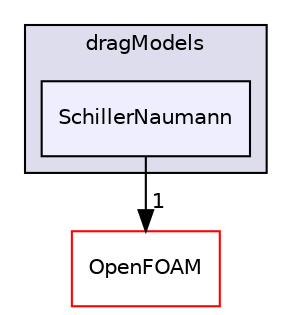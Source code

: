 digraph "src/phaseSystemModels/reactingEulerFoam/interfacialModels/dragModels/SchillerNaumann" {
  bgcolor=transparent;
  compound=true
  node [ fontsize="10", fontname="Helvetica"];
  edge [ labelfontsize="10", labelfontname="Helvetica"];
  subgraph clusterdir_326a3023cc127b39f379d1d16589515e {
    graph [ bgcolor="#ddddee", pencolor="black", label="dragModels" fontname="Helvetica", fontsize="10", URL="dir_326a3023cc127b39f379d1d16589515e.html"]
  dir_fd0d3024002bed264ec7feaca15c1e60 [shape=box, label="SchillerNaumann", style="filled", fillcolor="#eeeeff", pencolor="black", URL="dir_fd0d3024002bed264ec7feaca15c1e60.html"];
  }
  dir_c5473ff19b20e6ec4dfe5c310b3778a8 [shape=box label="OpenFOAM" color="red" URL="dir_c5473ff19b20e6ec4dfe5c310b3778a8.html"];
  dir_fd0d3024002bed264ec7feaca15c1e60->dir_c5473ff19b20e6ec4dfe5c310b3778a8 [headlabel="1", labeldistance=1.5 headhref="dir_003104_002151.html"];
}
